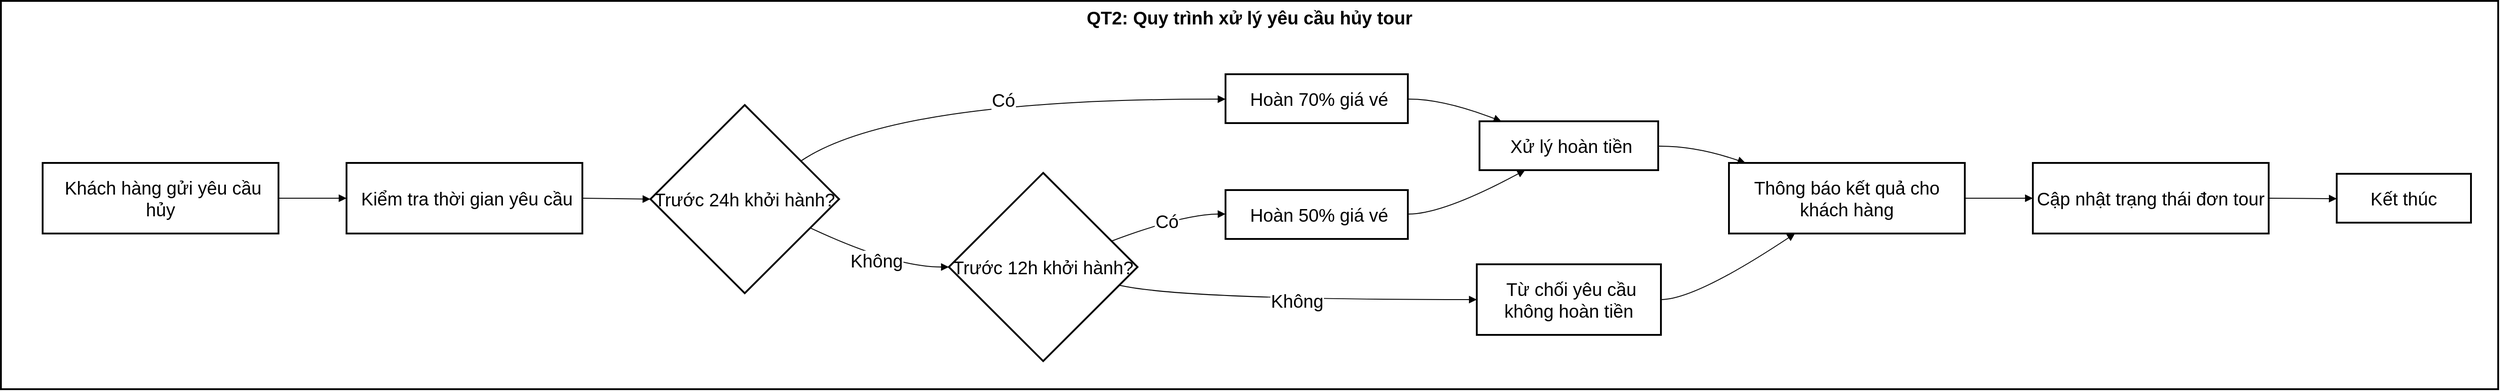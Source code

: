 <mxfile version="28.2.0">
  <diagram name="Trang-1" id="ZDaGraWYCIZDpcq1Mr0s">
    <mxGraphModel dx="1678" dy="914" grid="1" gridSize="10" guides="1" tooltips="1" connect="1" arrows="1" fold="1" page="1" pageScale="1" pageWidth="827" pageHeight="1169" math="0" shadow="0">
      <root>
        <mxCell id="0" />
        <mxCell id="1" parent="0" />
        <mxCell id="hWpfX90l9WIrY2oTNBzV-1" value="QT2: Quy trình xử lý yêu cầu hủy tour" style="whiteSpace=wrap;strokeWidth=2;verticalAlign=top;fontStyle=1;fontSize=20;" vertex="1" parent="1">
          <mxGeometry x="360" y="90" width="2753" height="429" as="geometry" />
        </mxCell>
        <mxCell id="hWpfX90l9WIrY2oTNBzV-2" value=" Khách hàng gửi yêu cầu hủy" style="whiteSpace=wrap;strokeWidth=2;fontSize=20;" vertex="1" parent="hWpfX90l9WIrY2oTNBzV-1">
          <mxGeometry x="46" y="179" width="260" height="78" as="geometry" />
        </mxCell>
        <mxCell id="hWpfX90l9WIrY2oTNBzV-3" value=" Kiểm tra thời gian yêu cầu" style="whiteSpace=wrap;strokeWidth=2;fontSize=20;" vertex="1" parent="hWpfX90l9WIrY2oTNBzV-1">
          <mxGeometry x="381" y="179" width="260" height="78" as="geometry" />
        </mxCell>
        <mxCell id="hWpfX90l9WIrY2oTNBzV-4" value="Trước 24h khởi hành?" style="rhombus;strokeWidth=2;whiteSpace=wrap;fontSize=20;" vertex="1" parent="hWpfX90l9WIrY2oTNBzV-1">
          <mxGeometry x="716" y="115" width="208" height="208" as="geometry" />
        </mxCell>
        <mxCell id="hWpfX90l9WIrY2oTNBzV-5" value=" Hoàn 70% giá vé" style="whiteSpace=wrap;strokeWidth=2;fontSize=20;" vertex="1" parent="hWpfX90l9WIrY2oTNBzV-1">
          <mxGeometry x="1350" y="81" width="201" height="54" as="geometry" />
        </mxCell>
        <mxCell id="hWpfX90l9WIrY2oTNBzV-6" value=" Xử lý hoàn tiền" style="whiteSpace=wrap;strokeWidth=2;fontSize=20;" vertex="1" parent="hWpfX90l9WIrY2oTNBzV-1">
          <mxGeometry x="1630" y="133" width="197" height="54" as="geometry" />
        </mxCell>
        <mxCell id="hWpfX90l9WIrY2oTNBzV-7" value="Trước 12h khởi hành?" style="rhombus;strokeWidth=2;whiteSpace=wrap;fontSize=20;" vertex="1" parent="hWpfX90l9WIrY2oTNBzV-1">
          <mxGeometry x="1045" y="190" width="208" height="208" as="geometry" />
        </mxCell>
        <mxCell id="hWpfX90l9WIrY2oTNBzV-8" value=" Hoàn 50% giá vé" style="whiteSpace=wrap;strokeWidth=2;fontSize=20;" vertex="1" parent="hWpfX90l9WIrY2oTNBzV-1">
          <mxGeometry x="1350" y="209" width="201" height="54" as="geometry" />
        </mxCell>
        <mxCell id="hWpfX90l9WIrY2oTNBzV-9" value=" Từ chối yêu cầu&#xa;không hoàn tiền" style="whiteSpace=wrap;strokeWidth=2;fontSize=20;" vertex="1" parent="hWpfX90l9WIrY2oTNBzV-1">
          <mxGeometry x="1627" y="291" width="203" height="78" as="geometry" />
        </mxCell>
        <mxCell id="hWpfX90l9WIrY2oTNBzV-10" value="Thông báo kết quả cho khách hàng" style="whiteSpace=wrap;strokeWidth=2;fontSize=20;" vertex="1" parent="hWpfX90l9WIrY2oTNBzV-1">
          <mxGeometry x="1905" y="179" width="260" height="78" as="geometry" />
        </mxCell>
        <mxCell id="hWpfX90l9WIrY2oTNBzV-11" value="Cập nhật trạng thái đơn tour" style="whiteSpace=wrap;strokeWidth=2;fontSize=20;" vertex="1" parent="hWpfX90l9WIrY2oTNBzV-1">
          <mxGeometry x="2240" y="179" width="260" height="78" as="geometry" />
        </mxCell>
        <mxCell id="hWpfX90l9WIrY2oTNBzV-12" value="Kết thúc" style="whiteSpace=wrap;strokeWidth=2;fontSize=20;" vertex="1" parent="hWpfX90l9WIrY2oTNBzV-1">
          <mxGeometry x="2575" y="191" width="148" height="54" as="geometry" />
        </mxCell>
        <mxCell id="hWpfX90l9WIrY2oTNBzV-13" value="" style="curved=1;startArrow=none;endArrow=block;exitX=1;exitY=0.5;entryX=0;entryY=0.5;rounded=0;fontSize=20;" edge="1" parent="hWpfX90l9WIrY2oTNBzV-1" source="hWpfX90l9WIrY2oTNBzV-2" target="hWpfX90l9WIrY2oTNBzV-3">
          <mxGeometry relative="1" as="geometry">
            <Array as="points" />
          </mxGeometry>
        </mxCell>
        <mxCell id="hWpfX90l9WIrY2oTNBzV-14" value="" style="curved=1;startArrow=none;endArrow=block;exitX=1;exitY=0.5;entryX=0;entryY=0.5;rounded=0;fontSize=20;" edge="1" parent="hWpfX90l9WIrY2oTNBzV-1" source="hWpfX90l9WIrY2oTNBzV-3" target="hWpfX90l9WIrY2oTNBzV-4">
          <mxGeometry relative="1" as="geometry">
            <Array as="points" />
          </mxGeometry>
        </mxCell>
        <mxCell id="hWpfX90l9WIrY2oTNBzV-15" value="Có" style="curved=1;startArrow=none;endArrow=block;exitX=1;exitY=0.16;entryX=0;entryY=0.51;rounded=0;fontSize=20;" edge="1" parent="hWpfX90l9WIrY2oTNBzV-1" source="hWpfX90l9WIrY2oTNBzV-4" target="hWpfX90l9WIrY2oTNBzV-5">
          <mxGeometry relative="1" as="geometry">
            <Array as="points">
              <mxPoint x="984" y="108" />
            </Array>
          </mxGeometry>
        </mxCell>
        <mxCell id="hWpfX90l9WIrY2oTNBzV-16" value="" style="curved=1;startArrow=none;endArrow=block;exitX=1;exitY=0.51;entryX=0.13;entryY=0.01;rounded=0;fontSize=20;" edge="1" parent="hWpfX90l9WIrY2oTNBzV-1" source="hWpfX90l9WIrY2oTNBzV-5" target="hWpfX90l9WIrY2oTNBzV-6">
          <mxGeometry relative="1" as="geometry">
            <Array as="points">
              <mxPoint x="1589" y="108" />
            </Array>
          </mxGeometry>
        </mxCell>
        <mxCell id="hWpfX90l9WIrY2oTNBzV-17" value="Không" style="curved=1;startArrow=none;endArrow=block;exitX=1;exitY=0.72;entryX=0;entryY=0.5;rounded=0;fontSize=20;" edge="1" parent="hWpfX90l9WIrY2oTNBzV-1" source="hWpfX90l9WIrY2oTNBzV-4" target="hWpfX90l9WIrY2oTNBzV-7">
          <mxGeometry relative="1" as="geometry">
            <Array as="points">
              <mxPoint x="984" y="294" />
            </Array>
          </mxGeometry>
        </mxCell>
        <mxCell id="hWpfX90l9WIrY2oTNBzV-18" value="Có" style="curved=1;startArrow=none;endArrow=block;exitX=1;exitY=0.31;entryX=0;entryY=0.49;rounded=0;fontSize=20;" edge="1" parent="hWpfX90l9WIrY2oTNBzV-1" source="hWpfX90l9WIrY2oTNBzV-7" target="hWpfX90l9WIrY2oTNBzV-8">
          <mxGeometry relative="1" as="geometry">
            <Array as="points">
              <mxPoint x="1302" y="236" />
            </Array>
          </mxGeometry>
        </mxCell>
        <mxCell id="hWpfX90l9WIrY2oTNBzV-19" value="" style="curved=1;startArrow=none;endArrow=block;exitX=1;exitY=0.49;entryX=0.25;entryY=1.01;rounded=0;fontSize=20;" edge="1" parent="hWpfX90l9WIrY2oTNBzV-1" source="hWpfX90l9WIrY2oTNBzV-8" target="hWpfX90l9WIrY2oTNBzV-6">
          <mxGeometry relative="1" as="geometry">
            <Array as="points">
              <mxPoint x="1589" y="236" />
            </Array>
          </mxGeometry>
        </mxCell>
        <mxCell id="hWpfX90l9WIrY2oTNBzV-20" value="Không" style="curved=1;startArrow=none;endArrow=block;exitX=1;exitY=0.62;entryX=0;entryY=0.5;rounded=0;fontSize=20;" edge="1" parent="hWpfX90l9WIrY2oTNBzV-1" source="hWpfX90l9WIrY2oTNBzV-7" target="hWpfX90l9WIrY2oTNBzV-9">
          <mxGeometry relative="1" as="geometry">
            <Array as="points">
              <mxPoint x="1302" y="330" />
            </Array>
          </mxGeometry>
        </mxCell>
        <mxCell id="hWpfX90l9WIrY2oTNBzV-21" value="" style="curved=1;startArrow=none;endArrow=block;exitX=1;exitY=0.5;entryX=0.28;entryY=1;rounded=0;fontSize=20;" edge="1" parent="hWpfX90l9WIrY2oTNBzV-1" source="hWpfX90l9WIrY2oTNBzV-9" target="hWpfX90l9WIrY2oTNBzV-10">
          <mxGeometry relative="1" as="geometry">
            <Array as="points">
              <mxPoint x="1868" y="330" />
            </Array>
          </mxGeometry>
        </mxCell>
        <mxCell id="hWpfX90l9WIrY2oTNBzV-22" value="" style="curved=1;startArrow=none;endArrow=block;exitX=1;exitY=0.51;entryX=0.07;entryY=0;rounded=0;fontSize=20;" edge="1" parent="hWpfX90l9WIrY2oTNBzV-1" source="hWpfX90l9WIrY2oTNBzV-6" target="hWpfX90l9WIrY2oTNBzV-10">
          <mxGeometry relative="1" as="geometry">
            <Array as="points">
              <mxPoint x="1868" y="160" />
            </Array>
          </mxGeometry>
        </mxCell>
        <mxCell id="hWpfX90l9WIrY2oTNBzV-23" value="" style="curved=1;startArrow=none;endArrow=block;exitX=1;exitY=0.5;entryX=0;entryY=0.5;rounded=0;fontSize=20;" edge="1" parent="hWpfX90l9WIrY2oTNBzV-1" source="hWpfX90l9WIrY2oTNBzV-10" target="hWpfX90l9WIrY2oTNBzV-11">
          <mxGeometry relative="1" as="geometry">
            <Array as="points" />
          </mxGeometry>
        </mxCell>
        <mxCell id="hWpfX90l9WIrY2oTNBzV-24" value="" style="curved=1;startArrow=none;endArrow=block;exitX=1;exitY=0.5;entryX=0;entryY=0.51;rounded=0;fontSize=20;" edge="1" parent="hWpfX90l9WIrY2oTNBzV-1" source="hWpfX90l9WIrY2oTNBzV-11" target="hWpfX90l9WIrY2oTNBzV-12">
          <mxGeometry relative="1" as="geometry">
            <Array as="points" />
          </mxGeometry>
        </mxCell>
      </root>
    </mxGraphModel>
  </diagram>
</mxfile>

